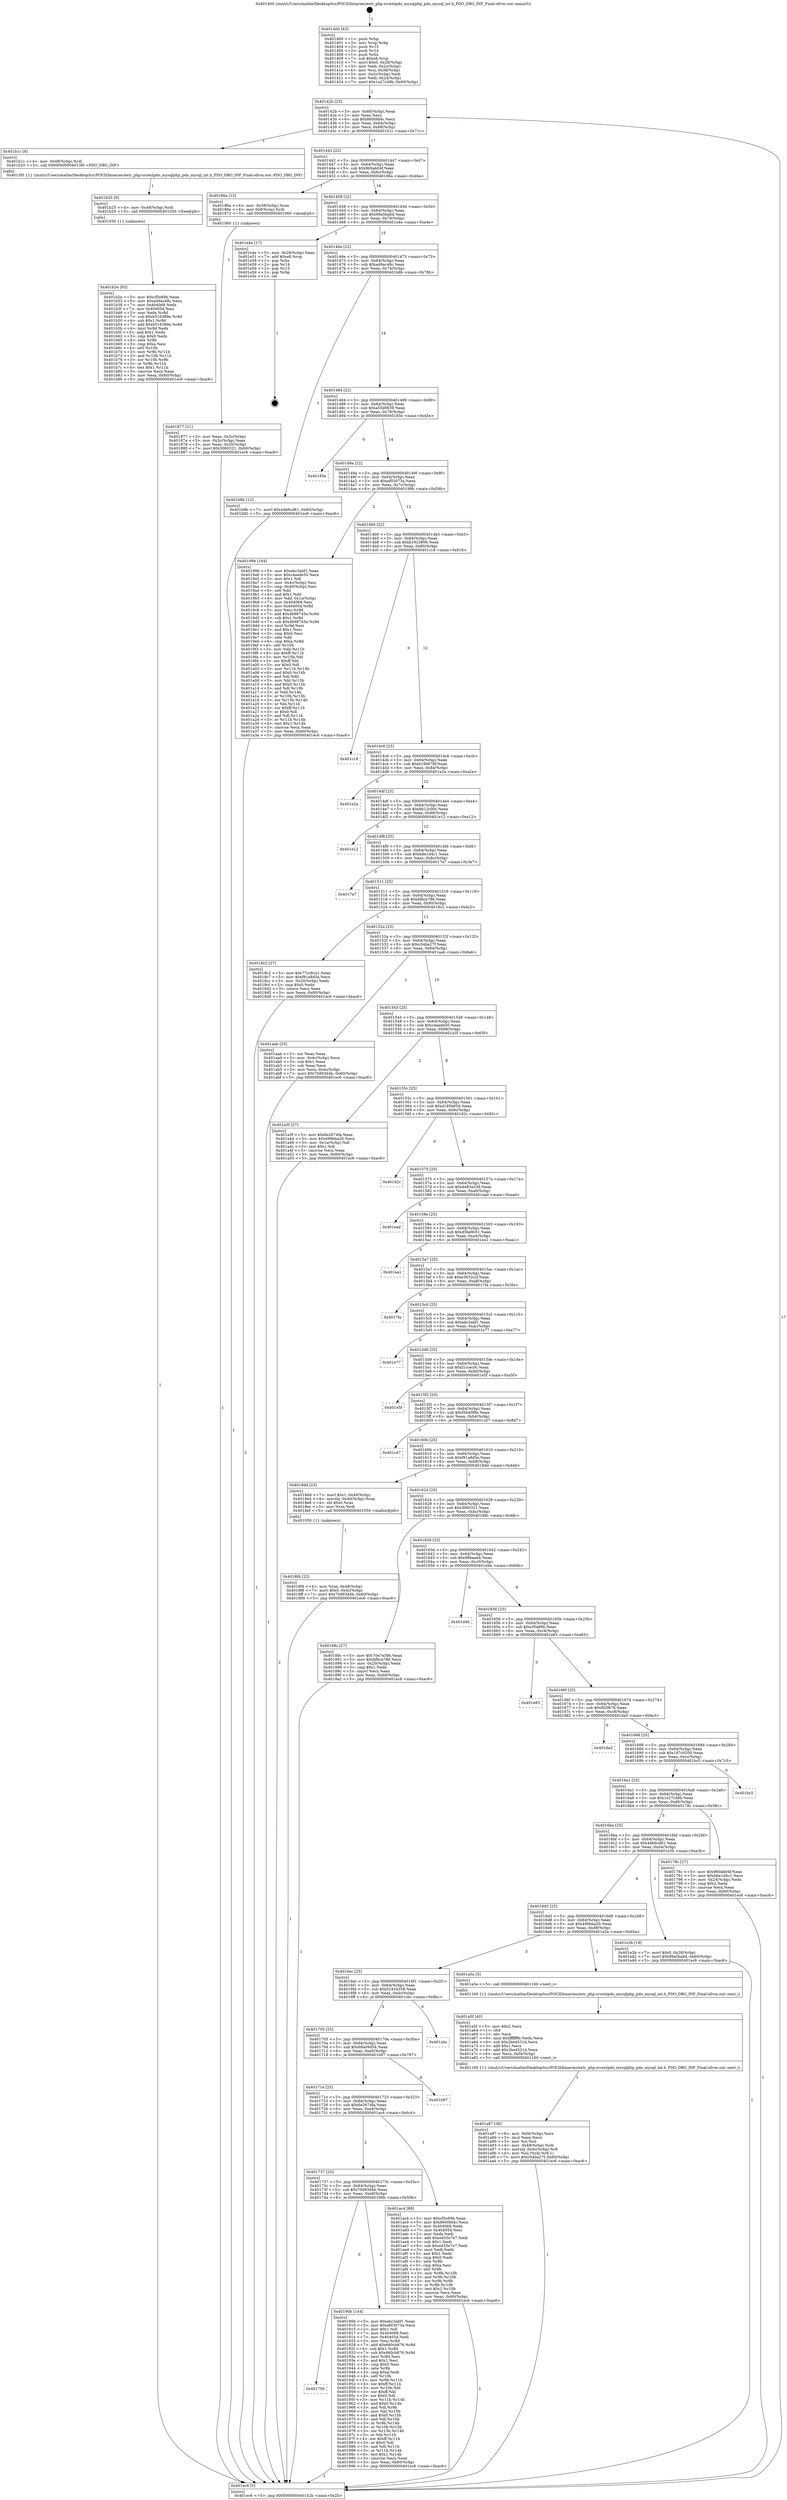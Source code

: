 digraph "0x401400" {
  label = "0x401400 (/mnt/c/Users/mathe/Desktop/tcc/POCII/binaries/extr_php-srcextpdo_mysqlphp_pdo_mysql_int.h_PDO_DBG_INF_Final-ollvm.out::main(0))"
  labelloc = "t"
  node[shape=record]

  Entry [label="",width=0.3,height=0.3,shape=circle,fillcolor=black,style=filled]
  "0x40142b" [label="{
     0x40142b [23]\l
     | [instrs]\l
     &nbsp;&nbsp;0x40142b \<+3\>: mov -0x60(%rbp),%eax\l
     &nbsp;&nbsp;0x40142e \<+2\>: mov %eax,%ecx\l
     &nbsp;&nbsp;0x401430 \<+6\>: sub $0x8600fd4c,%ecx\l
     &nbsp;&nbsp;0x401436 \<+3\>: mov %eax,-0x64(%rbp)\l
     &nbsp;&nbsp;0x401439 \<+3\>: mov %ecx,-0x68(%rbp)\l
     &nbsp;&nbsp;0x40143c \<+6\>: je 0000000000401b1c \<main+0x71c\>\l
  }"]
  "0x401b1c" [label="{
     0x401b1c [9]\l
     | [instrs]\l
     &nbsp;&nbsp;0x401b1c \<+4\>: mov -0x48(%rbp),%rdi\l
     &nbsp;&nbsp;0x401b20 \<+5\>: call 00000000004013f0 \<PDO_DBG_INF\>\l
     | [calls]\l
     &nbsp;&nbsp;0x4013f0 \{1\} (/mnt/c/Users/mathe/Desktop/tcc/POCII/binaries/extr_php-srcextpdo_mysqlphp_pdo_mysql_int.h_PDO_DBG_INF_Final-ollvm.out::PDO_DBG_INF)\l
  }"]
  "0x401442" [label="{
     0x401442 [22]\l
     | [instrs]\l
     &nbsp;&nbsp;0x401442 \<+5\>: jmp 0000000000401447 \<main+0x47\>\l
     &nbsp;&nbsp;0x401447 \<+3\>: mov -0x64(%rbp),%eax\l
     &nbsp;&nbsp;0x40144a \<+5\>: sub $0x960ab04f,%eax\l
     &nbsp;&nbsp;0x40144f \<+3\>: mov %eax,-0x6c(%rbp)\l
     &nbsp;&nbsp;0x401452 \<+6\>: je 000000000040186a \<main+0x46a\>\l
  }"]
  Exit [label="",width=0.3,height=0.3,shape=circle,fillcolor=black,style=filled,peripheries=2]
  "0x40186a" [label="{
     0x40186a [13]\l
     | [instrs]\l
     &nbsp;&nbsp;0x40186a \<+4\>: mov -0x38(%rbp),%rax\l
     &nbsp;&nbsp;0x40186e \<+4\>: mov 0x8(%rax),%rdi\l
     &nbsp;&nbsp;0x401872 \<+5\>: call 0000000000401060 \<atoi@plt\>\l
     | [calls]\l
     &nbsp;&nbsp;0x401060 \{1\} (unknown)\l
  }"]
  "0x401458" [label="{
     0x401458 [22]\l
     | [instrs]\l
     &nbsp;&nbsp;0x401458 \<+5\>: jmp 000000000040145d \<main+0x5d\>\l
     &nbsp;&nbsp;0x40145d \<+3\>: mov -0x64(%rbp),%eax\l
     &nbsp;&nbsp;0x401460 \<+5\>: sub $0x99a5babd,%eax\l
     &nbsp;&nbsp;0x401465 \<+3\>: mov %eax,-0x70(%rbp)\l
     &nbsp;&nbsp;0x401468 \<+6\>: je 0000000000401e4e \<main+0xa4e\>\l
  }"]
  "0x401b2e" [label="{
     0x401b2e [93]\l
     | [instrs]\l
     &nbsp;&nbsp;0x401b2e \<+5\>: mov $0xcf5e89b,%eax\l
     &nbsp;&nbsp;0x401b33 \<+5\>: mov $0xa49ac48c,%ecx\l
     &nbsp;&nbsp;0x401b38 \<+7\>: mov 0x404068,%edx\l
     &nbsp;&nbsp;0x401b3f \<+7\>: mov 0x404054,%esi\l
     &nbsp;&nbsp;0x401b46 \<+3\>: mov %edx,%r8d\l
     &nbsp;&nbsp;0x401b49 \<+7\>: sub $0xb516389e,%r8d\l
     &nbsp;&nbsp;0x401b50 \<+4\>: sub $0x1,%r8d\l
     &nbsp;&nbsp;0x401b54 \<+7\>: add $0xb516389e,%r8d\l
     &nbsp;&nbsp;0x401b5b \<+4\>: imul %r8d,%edx\l
     &nbsp;&nbsp;0x401b5f \<+3\>: and $0x1,%edx\l
     &nbsp;&nbsp;0x401b62 \<+3\>: cmp $0x0,%edx\l
     &nbsp;&nbsp;0x401b65 \<+4\>: sete %r9b\l
     &nbsp;&nbsp;0x401b69 \<+3\>: cmp $0xa,%esi\l
     &nbsp;&nbsp;0x401b6c \<+4\>: setl %r10b\l
     &nbsp;&nbsp;0x401b70 \<+3\>: mov %r9b,%r11b\l
     &nbsp;&nbsp;0x401b73 \<+3\>: and %r10b,%r11b\l
     &nbsp;&nbsp;0x401b76 \<+3\>: xor %r10b,%r9b\l
     &nbsp;&nbsp;0x401b79 \<+3\>: or %r9b,%r11b\l
     &nbsp;&nbsp;0x401b7c \<+4\>: test $0x1,%r11b\l
     &nbsp;&nbsp;0x401b80 \<+3\>: cmovne %ecx,%eax\l
     &nbsp;&nbsp;0x401b83 \<+3\>: mov %eax,-0x60(%rbp)\l
     &nbsp;&nbsp;0x401b86 \<+5\>: jmp 0000000000401ec6 \<main+0xac6\>\l
  }"]
  "0x401e4e" [label="{
     0x401e4e [17]\l
     | [instrs]\l
     &nbsp;&nbsp;0x401e4e \<+3\>: mov -0x28(%rbp),%eax\l
     &nbsp;&nbsp;0x401e51 \<+7\>: add $0xe8,%rsp\l
     &nbsp;&nbsp;0x401e58 \<+1\>: pop %rbx\l
     &nbsp;&nbsp;0x401e59 \<+2\>: pop %r14\l
     &nbsp;&nbsp;0x401e5b \<+2\>: pop %r15\l
     &nbsp;&nbsp;0x401e5d \<+1\>: pop %rbp\l
     &nbsp;&nbsp;0x401e5e \<+1\>: ret\l
  }"]
  "0x40146e" [label="{
     0x40146e [22]\l
     | [instrs]\l
     &nbsp;&nbsp;0x40146e \<+5\>: jmp 0000000000401473 \<main+0x73\>\l
     &nbsp;&nbsp;0x401473 \<+3\>: mov -0x64(%rbp),%eax\l
     &nbsp;&nbsp;0x401476 \<+5\>: sub $0xa49ac48c,%eax\l
     &nbsp;&nbsp;0x40147b \<+3\>: mov %eax,-0x74(%rbp)\l
     &nbsp;&nbsp;0x40147e \<+6\>: je 0000000000401b8b \<main+0x78b\>\l
  }"]
  "0x401b25" [label="{
     0x401b25 [9]\l
     | [instrs]\l
     &nbsp;&nbsp;0x401b25 \<+4\>: mov -0x48(%rbp),%rdi\l
     &nbsp;&nbsp;0x401b29 \<+5\>: call 0000000000401030 \<free@plt\>\l
     | [calls]\l
     &nbsp;&nbsp;0x401030 \{1\} (unknown)\l
  }"]
  "0x401b8b" [label="{
     0x401b8b [12]\l
     | [instrs]\l
     &nbsp;&nbsp;0x401b8b \<+7\>: movl $0x44b6cd81,-0x60(%rbp)\l
     &nbsp;&nbsp;0x401b92 \<+5\>: jmp 0000000000401ec6 \<main+0xac6\>\l
  }"]
  "0x401484" [label="{
     0x401484 [22]\l
     | [instrs]\l
     &nbsp;&nbsp;0x401484 \<+5\>: jmp 0000000000401489 \<main+0x89\>\l
     &nbsp;&nbsp;0x401489 \<+3\>: mov -0x64(%rbp),%eax\l
     &nbsp;&nbsp;0x40148c \<+5\>: sub $0xa55d9639,%eax\l
     &nbsp;&nbsp;0x401491 \<+3\>: mov %eax,-0x78(%rbp)\l
     &nbsp;&nbsp;0x401494 \<+6\>: je 000000000040185e \<main+0x45e\>\l
  }"]
  "0x401a87" [label="{
     0x401a87 [36]\l
     | [instrs]\l
     &nbsp;&nbsp;0x401a87 \<+6\>: mov -0xf4(%rbp),%ecx\l
     &nbsp;&nbsp;0x401a8d \<+3\>: imul %eax,%ecx\l
     &nbsp;&nbsp;0x401a90 \<+3\>: mov %cl,%sil\l
     &nbsp;&nbsp;0x401a93 \<+4\>: mov -0x48(%rbp),%rdi\l
     &nbsp;&nbsp;0x401a97 \<+4\>: movslq -0x4c(%rbp),%r8\l
     &nbsp;&nbsp;0x401a9b \<+4\>: mov %sil,(%rdi,%r8,1)\l
     &nbsp;&nbsp;0x401a9f \<+7\>: movl $0xc04ba27f,-0x60(%rbp)\l
     &nbsp;&nbsp;0x401aa6 \<+5\>: jmp 0000000000401ec6 \<main+0xac6\>\l
  }"]
  "0x40185e" [label="{
     0x40185e\l
  }", style=dashed]
  "0x40149a" [label="{
     0x40149a [22]\l
     | [instrs]\l
     &nbsp;&nbsp;0x40149a \<+5\>: jmp 000000000040149f \<main+0x9f\>\l
     &nbsp;&nbsp;0x40149f \<+3\>: mov -0x64(%rbp),%eax\l
     &nbsp;&nbsp;0x4014a2 \<+5\>: sub $0xaf03073a,%eax\l
     &nbsp;&nbsp;0x4014a7 \<+3\>: mov %eax,-0x7c(%rbp)\l
     &nbsp;&nbsp;0x4014aa \<+6\>: je 000000000040199b \<main+0x59b\>\l
  }"]
  "0x401a5f" [label="{
     0x401a5f [40]\l
     | [instrs]\l
     &nbsp;&nbsp;0x401a5f \<+5\>: mov $0x2,%ecx\l
     &nbsp;&nbsp;0x401a64 \<+1\>: cltd\l
     &nbsp;&nbsp;0x401a65 \<+2\>: idiv %ecx\l
     &nbsp;&nbsp;0x401a67 \<+6\>: imul $0xfffffffe,%edx,%ecx\l
     &nbsp;&nbsp;0x401a6d \<+6\>: sub $0x2be4531d,%ecx\l
     &nbsp;&nbsp;0x401a73 \<+3\>: add $0x1,%ecx\l
     &nbsp;&nbsp;0x401a76 \<+6\>: add $0x2be4531d,%ecx\l
     &nbsp;&nbsp;0x401a7c \<+6\>: mov %ecx,-0xf4(%rbp)\l
     &nbsp;&nbsp;0x401a82 \<+5\>: call 0000000000401160 \<next_i\>\l
     | [calls]\l
     &nbsp;&nbsp;0x401160 \{1\} (/mnt/c/Users/mathe/Desktop/tcc/POCII/binaries/extr_php-srcextpdo_mysqlphp_pdo_mysql_int.h_PDO_DBG_INF_Final-ollvm.out::next_i)\l
  }"]
  "0x40199b" [label="{
     0x40199b [164]\l
     | [instrs]\l
     &nbsp;&nbsp;0x40199b \<+5\>: mov $0xebc3abf1,%eax\l
     &nbsp;&nbsp;0x4019a0 \<+5\>: mov $0xc4aede50,%ecx\l
     &nbsp;&nbsp;0x4019a5 \<+2\>: mov $0x1,%dl\l
     &nbsp;&nbsp;0x4019a7 \<+3\>: mov -0x4c(%rbp),%esi\l
     &nbsp;&nbsp;0x4019aa \<+3\>: cmp -0x40(%rbp),%esi\l
     &nbsp;&nbsp;0x4019ad \<+4\>: setl %dil\l
     &nbsp;&nbsp;0x4019b1 \<+4\>: and $0x1,%dil\l
     &nbsp;&nbsp;0x4019b5 \<+4\>: mov %dil,-0x1a(%rbp)\l
     &nbsp;&nbsp;0x4019b9 \<+7\>: mov 0x404068,%esi\l
     &nbsp;&nbsp;0x4019c0 \<+8\>: mov 0x404054,%r8d\l
     &nbsp;&nbsp;0x4019c8 \<+3\>: mov %esi,%r9d\l
     &nbsp;&nbsp;0x4019cb \<+7\>: add $0x4b98745e,%r9d\l
     &nbsp;&nbsp;0x4019d2 \<+4\>: sub $0x1,%r9d\l
     &nbsp;&nbsp;0x4019d6 \<+7\>: sub $0x4b98745e,%r9d\l
     &nbsp;&nbsp;0x4019dd \<+4\>: imul %r9d,%esi\l
     &nbsp;&nbsp;0x4019e1 \<+3\>: and $0x1,%esi\l
     &nbsp;&nbsp;0x4019e4 \<+3\>: cmp $0x0,%esi\l
     &nbsp;&nbsp;0x4019e7 \<+4\>: sete %dil\l
     &nbsp;&nbsp;0x4019eb \<+4\>: cmp $0xa,%r8d\l
     &nbsp;&nbsp;0x4019ef \<+4\>: setl %r10b\l
     &nbsp;&nbsp;0x4019f3 \<+3\>: mov %dil,%r11b\l
     &nbsp;&nbsp;0x4019f6 \<+4\>: xor $0xff,%r11b\l
     &nbsp;&nbsp;0x4019fa \<+3\>: mov %r10b,%bl\l
     &nbsp;&nbsp;0x4019fd \<+3\>: xor $0xff,%bl\l
     &nbsp;&nbsp;0x401a00 \<+3\>: xor $0x0,%dl\l
     &nbsp;&nbsp;0x401a03 \<+3\>: mov %r11b,%r14b\l
     &nbsp;&nbsp;0x401a06 \<+4\>: and $0x0,%r14b\l
     &nbsp;&nbsp;0x401a0a \<+3\>: and %dl,%dil\l
     &nbsp;&nbsp;0x401a0d \<+3\>: mov %bl,%r15b\l
     &nbsp;&nbsp;0x401a10 \<+4\>: and $0x0,%r15b\l
     &nbsp;&nbsp;0x401a14 \<+3\>: and %dl,%r10b\l
     &nbsp;&nbsp;0x401a17 \<+3\>: or %dil,%r14b\l
     &nbsp;&nbsp;0x401a1a \<+3\>: or %r10b,%r15b\l
     &nbsp;&nbsp;0x401a1d \<+3\>: xor %r15b,%r14b\l
     &nbsp;&nbsp;0x401a20 \<+3\>: or %bl,%r11b\l
     &nbsp;&nbsp;0x401a23 \<+4\>: xor $0xff,%r11b\l
     &nbsp;&nbsp;0x401a27 \<+3\>: or $0x0,%dl\l
     &nbsp;&nbsp;0x401a2a \<+3\>: and %dl,%r11b\l
     &nbsp;&nbsp;0x401a2d \<+3\>: or %r11b,%r14b\l
     &nbsp;&nbsp;0x401a30 \<+4\>: test $0x1,%r14b\l
     &nbsp;&nbsp;0x401a34 \<+3\>: cmovne %ecx,%eax\l
     &nbsp;&nbsp;0x401a37 \<+3\>: mov %eax,-0x60(%rbp)\l
     &nbsp;&nbsp;0x401a3a \<+5\>: jmp 0000000000401ec6 \<main+0xac6\>\l
  }"]
  "0x4014b0" [label="{
     0x4014b0 [22]\l
     | [instrs]\l
     &nbsp;&nbsp;0x4014b0 \<+5\>: jmp 00000000004014b5 \<main+0xb5\>\l
     &nbsp;&nbsp;0x4014b5 \<+3\>: mov -0x64(%rbp),%eax\l
     &nbsp;&nbsp;0x4014b8 \<+5\>: sub $0xb1923806,%eax\l
     &nbsp;&nbsp;0x4014bd \<+3\>: mov %eax,-0x80(%rbp)\l
     &nbsp;&nbsp;0x4014c0 \<+6\>: je 0000000000401c18 \<main+0x818\>\l
  }"]
  "0x401750" [label="{
     0x401750\l
  }", style=dashed]
  "0x401c18" [label="{
     0x401c18\l
  }", style=dashed]
  "0x4014c6" [label="{
     0x4014c6 [25]\l
     | [instrs]\l
     &nbsp;&nbsp;0x4014c6 \<+5\>: jmp 00000000004014cb \<main+0xcb\>\l
     &nbsp;&nbsp;0x4014cb \<+3\>: mov -0x64(%rbp),%eax\l
     &nbsp;&nbsp;0x4014ce \<+5\>: sub $0xb19b678f,%eax\l
     &nbsp;&nbsp;0x4014d3 \<+6\>: mov %eax,-0x84(%rbp)\l
     &nbsp;&nbsp;0x4014d9 \<+6\>: je 0000000000401e2a \<main+0xa2a\>\l
  }"]
  "0x40190b" [label="{
     0x40190b [144]\l
     | [instrs]\l
     &nbsp;&nbsp;0x40190b \<+5\>: mov $0xebc3abf1,%eax\l
     &nbsp;&nbsp;0x401910 \<+5\>: mov $0xaf03073a,%ecx\l
     &nbsp;&nbsp;0x401915 \<+2\>: mov $0x1,%dl\l
     &nbsp;&nbsp;0x401917 \<+7\>: mov 0x404068,%esi\l
     &nbsp;&nbsp;0x40191e \<+7\>: mov 0x404054,%edi\l
     &nbsp;&nbsp;0x401925 \<+3\>: mov %esi,%r8d\l
     &nbsp;&nbsp;0x401928 \<+7\>: add $0x660cb876,%r8d\l
     &nbsp;&nbsp;0x40192f \<+4\>: sub $0x1,%r8d\l
     &nbsp;&nbsp;0x401933 \<+7\>: sub $0x660cb876,%r8d\l
     &nbsp;&nbsp;0x40193a \<+4\>: imul %r8d,%esi\l
     &nbsp;&nbsp;0x40193e \<+3\>: and $0x1,%esi\l
     &nbsp;&nbsp;0x401941 \<+3\>: cmp $0x0,%esi\l
     &nbsp;&nbsp;0x401944 \<+4\>: sete %r9b\l
     &nbsp;&nbsp;0x401948 \<+3\>: cmp $0xa,%edi\l
     &nbsp;&nbsp;0x40194b \<+4\>: setl %r10b\l
     &nbsp;&nbsp;0x40194f \<+3\>: mov %r9b,%r11b\l
     &nbsp;&nbsp;0x401952 \<+4\>: xor $0xff,%r11b\l
     &nbsp;&nbsp;0x401956 \<+3\>: mov %r10b,%bl\l
     &nbsp;&nbsp;0x401959 \<+3\>: xor $0xff,%bl\l
     &nbsp;&nbsp;0x40195c \<+3\>: xor $0x0,%dl\l
     &nbsp;&nbsp;0x40195f \<+3\>: mov %r11b,%r14b\l
     &nbsp;&nbsp;0x401962 \<+4\>: and $0x0,%r14b\l
     &nbsp;&nbsp;0x401966 \<+3\>: and %dl,%r9b\l
     &nbsp;&nbsp;0x401969 \<+3\>: mov %bl,%r15b\l
     &nbsp;&nbsp;0x40196c \<+4\>: and $0x0,%r15b\l
     &nbsp;&nbsp;0x401970 \<+3\>: and %dl,%r10b\l
     &nbsp;&nbsp;0x401973 \<+3\>: or %r9b,%r14b\l
     &nbsp;&nbsp;0x401976 \<+3\>: or %r10b,%r15b\l
     &nbsp;&nbsp;0x401979 \<+3\>: xor %r15b,%r14b\l
     &nbsp;&nbsp;0x40197c \<+3\>: or %bl,%r11b\l
     &nbsp;&nbsp;0x40197f \<+4\>: xor $0xff,%r11b\l
     &nbsp;&nbsp;0x401983 \<+3\>: or $0x0,%dl\l
     &nbsp;&nbsp;0x401986 \<+3\>: and %dl,%r11b\l
     &nbsp;&nbsp;0x401989 \<+3\>: or %r11b,%r14b\l
     &nbsp;&nbsp;0x40198c \<+4\>: test $0x1,%r14b\l
     &nbsp;&nbsp;0x401990 \<+3\>: cmovne %ecx,%eax\l
     &nbsp;&nbsp;0x401993 \<+3\>: mov %eax,-0x60(%rbp)\l
     &nbsp;&nbsp;0x401996 \<+5\>: jmp 0000000000401ec6 \<main+0xac6\>\l
  }"]
  "0x401e2a" [label="{
     0x401e2a\l
  }", style=dashed]
  "0x4014df" [label="{
     0x4014df [25]\l
     | [instrs]\l
     &nbsp;&nbsp;0x4014df \<+5\>: jmp 00000000004014e4 \<main+0xe4\>\l
     &nbsp;&nbsp;0x4014e4 \<+3\>: mov -0x64(%rbp),%eax\l
     &nbsp;&nbsp;0x4014e7 \<+5\>: sub $0xb612c00c,%eax\l
     &nbsp;&nbsp;0x4014ec \<+6\>: mov %eax,-0x88(%rbp)\l
     &nbsp;&nbsp;0x4014f2 \<+6\>: je 0000000000401e12 \<main+0xa12\>\l
  }"]
  "0x401737" [label="{
     0x401737 [25]\l
     | [instrs]\l
     &nbsp;&nbsp;0x401737 \<+5\>: jmp 000000000040173c \<main+0x33c\>\l
     &nbsp;&nbsp;0x40173c \<+3\>: mov -0x64(%rbp),%eax\l
     &nbsp;&nbsp;0x40173f \<+5\>: sub $0x70d93d4b,%eax\l
     &nbsp;&nbsp;0x401744 \<+6\>: mov %eax,-0xe8(%rbp)\l
     &nbsp;&nbsp;0x40174a \<+6\>: je 000000000040190b \<main+0x50b\>\l
  }"]
  "0x401e12" [label="{
     0x401e12\l
  }", style=dashed]
  "0x4014f8" [label="{
     0x4014f8 [25]\l
     | [instrs]\l
     &nbsp;&nbsp;0x4014f8 \<+5\>: jmp 00000000004014fd \<main+0xfd\>\l
     &nbsp;&nbsp;0x4014fd \<+3\>: mov -0x64(%rbp),%eax\l
     &nbsp;&nbsp;0x401500 \<+5\>: sub $0xbde1d4c1,%eax\l
     &nbsp;&nbsp;0x401505 \<+6\>: mov %eax,-0x8c(%rbp)\l
     &nbsp;&nbsp;0x40150b \<+6\>: je 00000000004017a7 \<main+0x3a7\>\l
  }"]
  "0x401ac4" [label="{
     0x401ac4 [88]\l
     | [instrs]\l
     &nbsp;&nbsp;0x401ac4 \<+5\>: mov $0xcf5e89b,%eax\l
     &nbsp;&nbsp;0x401ac9 \<+5\>: mov $0x8600fd4c,%ecx\l
     &nbsp;&nbsp;0x401ace \<+7\>: mov 0x404068,%edx\l
     &nbsp;&nbsp;0x401ad5 \<+7\>: mov 0x404054,%esi\l
     &nbsp;&nbsp;0x401adc \<+2\>: mov %edx,%edi\l
     &nbsp;&nbsp;0x401ade \<+6\>: add $0xe455e7e7,%edi\l
     &nbsp;&nbsp;0x401ae4 \<+3\>: sub $0x1,%edi\l
     &nbsp;&nbsp;0x401ae7 \<+6\>: sub $0xe455e7e7,%edi\l
     &nbsp;&nbsp;0x401aed \<+3\>: imul %edi,%edx\l
     &nbsp;&nbsp;0x401af0 \<+3\>: and $0x1,%edx\l
     &nbsp;&nbsp;0x401af3 \<+3\>: cmp $0x0,%edx\l
     &nbsp;&nbsp;0x401af6 \<+4\>: sete %r8b\l
     &nbsp;&nbsp;0x401afa \<+3\>: cmp $0xa,%esi\l
     &nbsp;&nbsp;0x401afd \<+4\>: setl %r9b\l
     &nbsp;&nbsp;0x401b01 \<+3\>: mov %r8b,%r10b\l
     &nbsp;&nbsp;0x401b04 \<+3\>: and %r9b,%r10b\l
     &nbsp;&nbsp;0x401b07 \<+3\>: xor %r9b,%r8b\l
     &nbsp;&nbsp;0x401b0a \<+3\>: or %r8b,%r10b\l
     &nbsp;&nbsp;0x401b0d \<+4\>: test $0x1,%r10b\l
     &nbsp;&nbsp;0x401b11 \<+3\>: cmovne %ecx,%eax\l
     &nbsp;&nbsp;0x401b14 \<+3\>: mov %eax,-0x60(%rbp)\l
     &nbsp;&nbsp;0x401b17 \<+5\>: jmp 0000000000401ec6 \<main+0xac6\>\l
  }"]
  "0x4017a7" [label="{
     0x4017a7\l
  }", style=dashed]
  "0x401511" [label="{
     0x401511 [25]\l
     | [instrs]\l
     &nbsp;&nbsp;0x401511 \<+5\>: jmp 0000000000401516 \<main+0x116\>\l
     &nbsp;&nbsp;0x401516 \<+3\>: mov -0x64(%rbp),%eax\l
     &nbsp;&nbsp;0x401519 \<+5\>: sub $0xbfbca786,%eax\l
     &nbsp;&nbsp;0x40151e \<+6\>: mov %eax,-0x90(%rbp)\l
     &nbsp;&nbsp;0x401524 \<+6\>: je 00000000004018c2 \<main+0x4c2\>\l
  }"]
  "0x40171e" [label="{
     0x40171e [25]\l
     | [instrs]\l
     &nbsp;&nbsp;0x40171e \<+5\>: jmp 0000000000401723 \<main+0x323\>\l
     &nbsp;&nbsp;0x401723 \<+3\>: mov -0x64(%rbp),%eax\l
     &nbsp;&nbsp;0x401726 \<+5\>: sub $0x6e2674fa,%eax\l
     &nbsp;&nbsp;0x40172b \<+6\>: mov %eax,-0xe4(%rbp)\l
     &nbsp;&nbsp;0x401731 \<+6\>: je 0000000000401ac4 \<main+0x6c4\>\l
  }"]
  "0x4018c2" [label="{
     0x4018c2 [27]\l
     | [instrs]\l
     &nbsp;&nbsp;0x4018c2 \<+5\>: mov $0x77cc91e1,%eax\l
     &nbsp;&nbsp;0x4018c7 \<+5\>: mov $0xf91a8d5e,%ecx\l
     &nbsp;&nbsp;0x4018cc \<+3\>: mov -0x20(%rbp),%edx\l
     &nbsp;&nbsp;0x4018cf \<+3\>: cmp $0x0,%edx\l
     &nbsp;&nbsp;0x4018d2 \<+3\>: cmove %ecx,%eax\l
     &nbsp;&nbsp;0x4018d5 \<+3\>: mov %eax,-0x60(%rbp)\l
     &nbsp;&nbsp;0x4018d8 \<+5\>: jmp 0000000000401ec6 \<main+0xac6\>\l
  }"]
  "0x40152a" [label="{
     0x40152a [25]\l
     | [instrs]\l
     &nbsp;&nbsp;0x40152a \<+5\>: jmp 000000000040152f \<main+0x12f\>\l
     &nbsp;&nbsp;0x40152f \<+3\>: mov -0x64(%rbp),%eax\l
     &nbsp;&nbsp;0x401532 \<+5\>: sub $0xc04ba27f,%eax\l
     &nbsp;&nbsp;0x401537 \<+6\>: mov %eax,-0x94(%rbp)\l
     &nbsp;&nbsp;0x40153d \<+6\>: je 0000000000401aab \<main+0x6ab\>\l
  }"]
  "0x401b97" [label="{
     0x401b97\l
  }", style=dashed]
  "0x401aab" [label="{
     0x401aab [25]\l
     | [instrs]\l
     &nbsp;&nbsp;0x401aab \<+2\>: xor %eax,%eax\l
     &nbsp;&nbsp;0x401aad \<+3\>: mov -0x4c(%rbp),%ecx\l
     &nbsp;&nbsp;0x401ab0 \<+3\>: sub $0x1,%eax\l
     &nbsp;&nbsp;0x401ab3 \<+2\>: sub %eax,%ecx\l
     &nbsp;&nbsp;0x401ab5 \<+3\>: mov %ecx,-0x4c(%rbp)\l
     &nbsp;&nbsp;0x401ab8 \<+7\>: movl $0x70d93d4b,-0x60(%rbp)\l
     &nbsp;&nbsp;0x401abf \<+5\>: jmp 0000000000401ec6 \<main+0xac6\>\l
  }"]
  "0x401543" [label="{
     0x401543 [25]\l
     | [instrs]\l
     &nbsp;&nbsp;0x401543 \<+5\>: jmp 0000000000401548 \<main+0x148\>\l
     &nbsp;&nbsp;0x401548 \<+3\>: mov -0x64(%rbp),%eax\l
     &nbsp;&nbsp;0x40154b \<+5\>: sub $0xc4aede50,%eax\l
     &nbsp;&nbsp;0x401550 \<+6\>: mov %eax,-0x98(%rbp)\l
     &nbsp;&nbsp;0x401556 \<+6\>: je 0000000000401a3f \<main+0x63f\>\l
  }"]
  "0x401705" [label="{
     0x401705 [25]\l
     | [instrs]\l
     &nbsp;&nbsp;0x401705 \<+5\>: jmp 000000000040170a \<main+0x30a\>\l
     &nbsp;&nbsp;0x40170a \<+3\>: mov -0x64(%rbp),%eax\l
     &nbsp;&nbsp;0x40170d \<+5\>: sub $0x68a09d54,%eax\l
     &nbsp;&nbsp;0x401712 \<+6\>: mov %eax,-0xe0(%rbp)\l
     &nbsp;&nbsp;0x401718 \<+6\>: je 0000000000401b97 \<main+0x797\>\l
  }"]
  "0x401a3f" [label="{
     0x401a3f [27]\l
     | [instrs]\l
     &nbsp;&nbsp;0x401a3f \<+5\>: mov $0x6e2674fa,%eax\l
     &nbsp;&nbsp;0x401a44 \<+5\>: mov $0x499bba20,%ecx\l
     &nbsp;&nbsp;0x401a49 \<+3\>: mov -0x1a(%rbp),%dl\l
     &nbsp;&nbsp;0x401a4c \<+3\>: test $0x1,%dl\l
     &nbsp;&nbsp;0x401a4f \<+3\>: cmovne %ecx,%eax\l
     &nbsp;&nbsp;0x401a52 \<+3\>: mov %eax,-0x60(%rbp)\l
     &nbsp;&nbsp;0x401a55 \<+5\>: jmp 0000000000401ec6 \<main+0xac6\>\l
  }"]
  "0x40155c" [label="{
     0x40155c [25]\l
     | [instrs]\l
     &nbsp;&nbsp;0x40155c \<+5\>: jmp 0000000000401561 \<main+0x161\>\l
     &nbsp;&nbsp;0x401561 \<+3\>: mov -0x64(%rbp),%eax\l
     &nbsp;&nbsp;0x401564 \<+5\>: sub $0xd185b65d,%eax\l
     &nbsp;&nbsp;0x401569 \<+6\>: mov %eax,-0x9c(%rbp)\l
     &nbsp;&nbsp;0x40156f \<+6\>: je 0000000000401d2c \<main+0x92c\>\l
  }"]
  "0x401cbc" [label="{
     0x401cbc\l
  }", style=dashed]
  "0x401d2c" [label="{
     0x401d2c\l
  }", style=dashed]
  "0x401575" [label="{
     0x401575 [25]\l
     | [instrs]\l
     &nbsp;&nbsp;0x401575 \<+5\>: jmp 000000000040157a \<main+0x17a\>\l
     &nbsp;&nbsp;0x40157a \<+3\>: mov -0x64(%rbp),%eax\l
     &nbsp;&nbsp;0x40157d \<+5\>: sub $0xd483a538,%eax\l
     &nbsp;&nbsp;0x401582 \<+6\>: mov %eax,-0xa0(%rbp)\l
     &nbsp;&nbsp;0x401588 \<+6\>: je 0000000000401ead \<main+0xaad\>\l
  }"]
  "0x4016ec" [label="{
     0x4016ec [25]\l
     | [instrs]\l
     &nbsp;&nbsp;0x4016ec \<+5\>: jmp 00000000004016f1 \<main+0x2f1\>\l
     &nbsp;&nbsp;0x4016f1 \<+3\>: mov -0x64(%rbp),%eax\l
     &nbsp;&nbsp;0x4016f4 \<+5\>: sub $0x52434358,%eax\l
     &nbsp;&nbsp;0x4016f9 \<+6\>: mov %eax,-0xdc(%rbp)\l
     &nbsp;&nbsp;0x4016ff \<+6\>: je 0000000000401cbc \<main+0x8bc\>\l
  }"]
  "0x401ead" [label="{
     0x401ead\l
  }", style=dashed]
  "0x40158e" [label="{
     0x40158e [25]\l
     | [instrs]\l
     &nbsp;&nbsp;0x40158e \<+5\>: jmp 0000000000401593 \<main+0x193\>\l
     &nbsp;&nbsp;0x401593 \<+3\>: mov -0x64(%rbp),%eax\l
     &nbsp;&nbsp;0x401596 \<+5\>: sub $0xd5be9c01,%eax\l
     &nbsp;&nbsp;0x40159b \<+6\>: mov %eax,-0xa4(%rbp)\l
     &nbsp;&nbsp;0x4015a1 \<+6\>: je 0000000000401ea1 \<main+0xaa1\>\l
  }"]
  "0x401a5a" [label="{
     0x401a5a [5]\l
     | [instrs]\l
     &nbsp;&nbsp;0x401a5a \<+5\>: call 0000000000401160 \<next_i\>\l
     | [calls]\l
     &nbsp;&nbsp;0x401160 \{1\} (/mnt/c/Users/mathe/Desktop/tcc/POCII/binaries/extr_php-srcextpdo_mysqlphp_pdo_mysql_int.h_PDO_DBG_INF_Final-ollvm.out::next_i)\l
  }"]
  "0x401ea1" [label="{
     0x401ea1\l
  }", style=dashed]
  "0x4015a7" [label="{
     0x4015a7 [25]\l
     | [instrs]\l
     &nbsp;&nbsp;0x4015a7 \<+5\>: jmp 00000000004015ac \<main+0x1ac\>\l
     &nbsp;&nbsp;0x4015ac \<+3\>: mov -0x64(%rbp),%eax\l
     &nbsp;&nbsp;0x4015af \<+5\>: sub $0xe3632ccf,%eax\l
     &nbsp;&nbsp;0x4015b4 \<+6\>: mov %eax,-0xa8(%rbp)\l
     &nbsp;&nbsp;0x4015ba \<+6\>: je 00000000004017fa \<main+0x3fa\>\l
  }"]
  "0x4016d3" [label="{
     0x4016d3 [25]\l
     | [instrs]\l
     &nbsp;&nbsp;0x4016d3 \<+5\>: jmp 00000000004016d8 \<main+0x2d8\>\l
     &nbsp;&nbsp;0x4016d8 \<+3\>: mov -0x64(%rbp),%eax\l
     &nbsp;&nbsp;0x4016db \<+5\>: sub $0x499bba20,%eax\l
     &nbsp;&nbsp;0x4016e0 \<+6\>: mov %eax,-0xd8(%rbp)\l
     &nbsp;&nbsp;0x4016e6 \<+6\>: je 0000000000401a5a \<main+0x65a\>\l
  }"]
  "0x4017fa" [label="{
     0x4017fa\l
  }", style=dashed]
  "0x4015c0" [label="{
     0x4015c0 [25]\l
     | [instrs]\l
     &nbsp;&nbsp;0x4015c0 \<+5\>: jmp 00000000004015c5 \<main+0x1c5\>\l
     &nbsp;&nbsp;0x4015c5 \<+3\>: mov -0x64(%rbp),%eax\l
     &nbsp;&nbsp;0x4015c8 \<+5\>: sub $0xebc3abf1,%eax\l
     &nbsp;&nbsp;0x4015cd \<+6\>: mov %eax,-0xac(%rbp)\l
     &nbsp;&nbsp;0x4015d3 \<+6\>: je 0000000000401e77 \<main+0xa77\>\l
  }"]
  "0x401e3b" [label="{
     0x401e3b [19]\l
     | [instrs]\l
     &nbsp;&nbsp;0x401e3b \<+7\>: movl $0x0,-0x28(%rbp)\l
     &nbsp;&nbsp;0x401e42 \<+7\>: movl $0x99a5babd,-0x60(%rbp)\l
     &nbsp;&nbsp;0x401e49 \<+5\>: jmp 0000000000401ec6 \<main+0xac6\>\l
  }"]
  "0x401e77" [label="{
     0x401e77\l
  }", style=dashed]
  "0x4015d9" [label="{
     0x4015d9 [25]\l
     | [instrs]\l
     &nbsp;&nbsp;0x4015d9 \<+5\>: jmp 00000000004015de \<main+0x1de\>\l
     &nbsp;&nbsp;0x4015de \<+3\>: mov -0x64(%rbp),%eax\l
     &nbsp;&nbsp;0x4015e1 \<+5\>: sub $0xf1ccec0c,%eax\l
     &nbsp;&nbsp;0x4015e6 \<+6\>: mov %eax,-0xb0(%rbp)\l
     &nbsp;&nbsp;0x4015ec \<+6\>: je 0000000000401e5f \<main+0xa5f\>\l
  }"]
  "0x4018f4" [label="{
     0x4018f4 [23]\l
     | [instrs]\l
     &nbsp;&nbsp;0x4018f4 \<+4\>: mov %rax,-0x48(%rbp)\l
     &nbsp;&nbsp;0x4018f8 \<+7\>: movl $0x0,-0x4c(%rbp)\l
     &nbsp;&nbsp;0x4018ff \<+7\>: movl $0x70d93d4b,-0x60(%rbp)\l
     &nbsp;&nbsp;0x401906 \<+5\>: jmp 0000000000401ec6 \<main+0xac6\>\l
  }"]
  "0x401e5f" [label="{
     0x401e5f\l
  }", style=dashed]
  "0x4015f2" [label="{
     0x4015f2 [25]\l
     | [instrs]\l
     &nbsp;&nbsp;0x4015f2 \<+5\>: jmp 00000000004015f7 \<main+0x1f7\>\l
     &nbsp;&nbsp;0x4015f7 \<+3\>: mov -0x64(%rbp),%eax\l
     &nbsp;&nbsp;0x4015fa \<+5\>: sub $0xf5b40f8e,%eax\l
     &nbsp;&nbsp;0x4015ff \<+6\>: mov %eax,-0xb4(%rbp)\l
     &nbsp;&nbsp;0x401605 \<+6\>: je 0000000000401cd7 \<main+0x8d7\>\l
  }"]
  "0x401877" [label="{
     0x401877 [21]\l
     | [instrs]\l
     &nbsp;&nbsp;0x401877 \<+3\>: mov %eax,-0x3c(%rbp)\l
     &nbsp;&nbsp;0x40187a \<+3\>: mov -0x3c(%rbp),%eax\l
     &nbsp;&nbsp;0x40187d \<+3\>: mov %eax,-0x20(%rbp)\l
     &nbsp;&nbsp;0x401880 \<+7\>: movl $0x3060321,-0x60(%rbp)\l
     &nbsp;&nbsp;0x401887 \<+5\>: jmp 0000000000401ec6 \<main+0xac6\>\l
  }"]
  "0x401cd7" [label="{
     0x401cd7\l
  }", style=dashed]
  "0x40160b" [label="{
     0x40160b [25]\l
     | [instrs]\l
     &nbsp;&nbsp;0x40160b \<+5\>: jmp 0000000000401610 \<main+0x210\>\l
     &nbsp;&nbsp;0x401610 \<+3\>: mov -0x64(%rbp),%eax\l
     &nbsp;&nbsp;0x401613 \<+5\>: sub $0xf91a8d5e,%eax\l
     &nbsp;&nbsp;0x401618 \<+6\>: mov %eax,-0xb8(%rbp)\l
     &nbsp;&nbsp;0x40161e \<+6\>: je 00000000004018dd \<main+0x4dd\>\l
  }"]
  "0x401400" [label="{
     0x401400 [43]\l
     | [instrs]\l
     &nbsp;&nbsp;0x401400 \<+1\>: push %rbp\l
     &nbsp;&nbsp;0x401401 \<+3\>: mov %rsp,%rbp\l
     &nbsp;&nbsp;0x401404 \<+2\>: push %r15\l
     &nbsp;&nbsp;0x401406 \<+2\>: push %r14\l
     &nbsp;&nbsp;0x401408 \<+1\>: push %rbx\l
     &nbsp;&nbsp;0x401409 \<+7\>: sub $0xe8,%rsp\l
     &nbsp;&nbsp;0x401410 \<+7\>: movl $0x0,-0x28(%rbp)\l
     &nbsp;&nbsp;0x401417 \<+3\>: mov %edi,-0x2c(%rbp)\l
     &nbsp;&nbsp;0x40141a \<+4\>: mov %rsi,-0x38(%rbp)\l
     &nbsp;&nbsp;0x40141e \<+3\>: mov -0x2c(%rbp),%edi\l
     &nbsp;&nbsp;0x401421 \<+3\>: mov %edi,-0x24(%rbp)\l
     &nbsp;&nbsp;0x401424 \<+7\>: movl $0x1e27c48b,-0x60(%rbp)\l
  }"]
  "0x4018dd" [label="{
     0x4018dd [23]\l
     | [instrs]\l
     &nbsp;&nbsp;0x4018dd \<+7\>: movl $0x1,-0x40(%rbp)\l
     &nbsp;&nbsp;0x4018e4 \<+4\>: movslq -0x40(%rbp),%rax\l
     &nbsp;&nbsp;0x4018e8 \<+4\>: shl $0x0,%rax\l
     &nbsp;&nbsp;0x4018ec \<+3\>: mov %rax,%rdi\l
     &nbsp;&nbsp;0x4018ef \<+5\>: call 0000000000401050 \<malloc@plt\>\l
     | [calls]\l
     &nbsp;&nbsp;0x401050 \{1\} (unknown)\l
  }"]
  "0x401624" [label="{
     0x401624 [25]\l
     | [instrs]\l
     &nbsp;&nbsp;0x401624 \<+5\>: jmp 0000000000401629 \<main+0x229\>\l
     &nbsp;&nbsp;0x401629 \<+3\>: mov -0x64(%rbp),%eax\l
     &nbsp;&nbsp;0x40162c \<+5\>: sub $0x3060321,%eax\l
     &nbsp;&nbsp;0x401631 \<+6\>: mov %eax,-0xbc(%rbp)\l
     &nbsp;&nbsp;0x401637 \<+6\>: je 000000000040188c \<main+0x48c\>\l
  }"]
  "0x401ec6" [label="{
     0x401ec6 [5]\l
     | [instrs]\l
     &nbsp;&nbsp;0x401ec6 \<+5\>: jmp 000000000040142b \<main+0x2b\>\l
  }"]
  "0x40188c" [label="{
     0x40188c [27]\l
     | [instrs]\l
     &nbsp;&nbsp;0x40188c \<+5\>: mov $0x70e7e39b,%eax\l
     &nbsp;&nbsp;0x401891 \<+5\>: mov $0xbfbca786,%ecx\l
     &nbsp;&nbsp;0x401896 \<+3\>: mov -0x20(%rbp),%edx\l
     &nbsp;&nbsp;0x401899 \<+3\>: cmp $0x1,%edx\l
     &nbsp;&nbsp;0x40189c \<+3\>: cmovl %ecx,%eax\l
     &nbsp;&nbsp;0x40189f \<+3\>: mov %eax,-0x60(%rbp)\l
     &nbsp;&nbsp;0x4018a2 \<+5\>: jmp 0000000000401ec6 \<main+0xac6\>\l
  }"]
  "0x40163d" [label="{
     0x40163d [25]\l
     | [instrs]\l
     &nbsp;&nbsp;0x40163d \<+5\>: jmp 0000000000401642 \<main+0x242\>\l
     &nbsp;&nbsp;0x401642 \<+3\>: mov -0x64(%rbp),%eax\l
     &nbsp;&nbsp;0x401645 \<+5\>: sub $0x98baad4,%eax\l
     &nbsp;&nbsp;0x40164a \<+6\>: mov %eax,-0xc0(%rbp)\l
     &nbsp;&nbsp;0x401650 \<+6\>: je 0000000000401d4b \<main+0x94b\>\l
  }"]
  "0x4016ba" [label="{
     0x4016ba [25]\l
     | [instrs]\l
     &nbsp;&nbsp;0x4016ba \<+5\>: jmp 00000000004016bf \<main+0x2bf\>\l
     &nbsp;&nbsp;0x4016bf \<+3\>: mov -0x64(%rbp),%eax\l
     &nbsp;&nbsp;0x4016c2 \<+5\>: sub $0x44b6cd81,%eax\l
     &nbsp;&nbsp;0x4016c7 \<+6\>: mov %eax,-0xd4(%rbp)\l
     &nbsp;&nbsp;0x4016cd \<+6\>: je 0000000000401e3b \<main+0xa3b\>\l
  }"]
  "0x401d4b" [label="{
     0x401d4b\l
  }", style=dashed]
  "0x401656" [label="{
     0x401656 [25]\l
     | [instrs]\l
     &nbsp;&nbsp;0x401656 \<+5\>: jmp 000000000040165b \<main+0x25b\>\l
     &nbsp;&nbsp;0x40165b \<+3\>: mov -0x64(%rbp),%eax\l
     &nbsp;&nbsp;0x40165e \<+5\>: sub $0xcf5e89b,%eax\l
     &nbsp;&nbsp;0x401663 \<+6\>: mov %eax,-0xc4(%rbp)\l
     &nbsp;&nbsp;0x401669 \<+6\>: je 0000000000401e83 \<main+0xa83\>\l
  }"]
  "0x40178c" [label="{
     0x40178c [27]\l
     | [instrs]\l
     &nbsp;&nbsp;0x40178c \<+5\>: mov $0x960ab04f,%eax\l
     &nbsp;&nbsp;0x401791 \<+5\>: mov $0xbde1d4c1,%ecx\l
     &nbsp;&nbsp;0x401796 \<+3\>: mov -0x24(%rbp),%edx\l
     &nbsp;&nbsp;0x401799 \<+3\>: cmp $0x2,%edx\l
     &nbsp;&nbsp;0x40179c \<+3\>: cmovne %ecx,%eax\l
     &nbsp;&nbsp;0x40179f \<+3\>: mov %eax,-0x60(%rbp)\l
     &nbsp;&nbsp;0x4017a2 \<+5\>: jmp 0000000000401ec6 \<main+0xac6\>\l
  }"]
  "0x401e83" [label="{
     0x401e83\l
  }", style=dashed]
  "0x40166f" [label="{
     0x40166f [25]\l
     | [instrs]\l
     &nbsp;&nbsp;0x40166f \<+5\>: jmp 0000000000401674 \<main+0x274\>\l
     &nbsp;&nbsp;0x401674 \<+3\>: mov -0x64(%rbp),%eax\l
     &nbsp;&nbsp;0x401677 \<+5\>: sub $0xf02f678,%eax\l
     &nbsp;&nbsp;0x40167c \<+6\>: mov %eax,-0xc8(%rbp)\l
     &nbsp;&nbsp;0x401682 \<+6\>: je 0000000000401da3 \<main+0x9a3\>\l
  }"]
  "0x4016a1" [label="{
     0x4016a1 [25]\l
     | [instrs]\l
     &nbsp;&nbsp;0x4016a1 \<+5\>: jmp 00000000004016a6 \<main+0x2a6\>\l
     &nbsp;&nbsp;0x4016a6 \<+3\>: mov -0x64(%rbp),%eax\l
     &nbsp;&nbsp;0x4016a9 \<+5\>: sub $0x1e27c48b,%eax\l
     &nbsp;&nbsp;0x4016ae \<+6\>: mov %eax,-0xd0(%rbp)\l
     &nbsp;&nbsp;0x4016b4 \<+6\>: je 000000000040178c \<main+0x38c\>\l
  }"]
  "0x401da3" [label="{
     0x401da3\l
  }", style=dashed]
  "0x401688" [label="{
     0x401688 [25]\l
     | [instrs]\l
     &nbsp;&nbsp;0x401688 \<+5\>: jmp 000000000040168d \<main+0x28d\>\l
     &nbsp;&nbsp;0x40168d \<+3\>: mov -0x64(%rbp),%eax\l
     &nbsp;&nbsp;0x401690 \<+5\>: sub $0x187c0200,%eax\l
     &nbsp;&nbsp;0x401695 \<+6\>: mov %eax,-0xcc(%rbp)\l
     &nbsp;&nbsp;0x40169b \<+6\>: je 0000000000401bc5 \<main+0x7c5\>\l
  }"]
  "0x401bc5" [label="{
     0x401bc5\l
  }", style=dashed]
  Entry -> "0x401400" [label=" 1"]
  "0x40142b" -> "0x401b1c" [label=" 1"]
  "0x40142b" -> "0x401442" [label=" 17"]
  "0x401e4e" -> Exit [label=" 1"]
  "0x401442" -> "0x40186a" [label=" 1"]
  "0x401442" -> "0x401458" [label=" 16"]
  "0x401e3b" -> "0x401ec6" [label=" 1"]
  "0x401458" -> "0x401e4e" [label=" 1"]
  "0x401458" -> "0x40146e" [label=" 15"]
  "0x401b8b" -> "0x401ec6" [label=" 1"]
  "0x40146e" -> "0x401b8b" [label=" 1"]
  "0x40146e" -> "0x401484" [label=" 14"]
  "0x401b2e" -> "0x401ec6" [label=" 1"]
  "0x401484" -> "0x40185e" [label=" 0"]
  "0x401484" -> "0x40149a" [label=" 14"]
  "0x401b25" -> "0x401b2e" [label=" 1"]
  "0x40149a" -> "0x40199b" [label=" 2"]
  "0x40149a" -> "0x4014b0" [label=" 12"]
  "0x401b1c" -> "0x401b25" [label=" 1"]
  "0x4014b0" -> "0x401c18" [label=" 0"]
  "0x4014b0" -> "0x4014c6" [label=" 12"]
  "0x401ac4" -> "0x401ec6" [label=" 1"]
  "0x4014c6" -> "0x401e2a" [label=" 0"]
  "0x4014c6" -> "0x4014df" [label=" 12"]
  "0x401aab" -> "0x401ec6" [label=" 1"]
  "0x4014df" -> "0x401e12" [label=" 0"]
  "0x4014df" -> "0x4014f8" [label=" 12"]
  "0x401a5f" -> "0x401a87" [label=" 1"]
  "0x4014f8" -> "0x4017a7" [label=" 0"]
  "0x4014f8" -> "0x401511" [label=" 12"]
  "0x401a5a" -> "0x401a5f" [label=" 1"]
  "0x401511" -> "0x4018c2" [label=" 1"]
  "0x401511" -> "0x40152a" [label=" 11"]
  "0x40199b" -> "0x401ec6" [label=" 2"]
  "0x40152a" -> "0x401aab" [label=" 1"]
  "0x40152a" -> "0x401543" [label=" 10"]
  "0x40190b" -> "0x401ec6" [label=" 2"]
  "0x401543" -> "0x401a3f" [label=" 2"]
  "0x401543" -> "0x40155c" [label=" 8"]
  "0x401737" -> "0x40190b" [label=" 2"]
  "0x40155c" -> "0x401d2c" [label=" 0"]
  "0x40155c" -> "0x401575" [label=" 8"]
  "0x401a87" -> "0x401ec6" [label=" 1"]
  "0x401575" -> "0x401ead" [label=" 0"]
  "0x401575" -> "0x40158e" [label=" 8"]
  "0x40171e" -> "0x401ac4" [label=" 1"]
  "0x40158e" -> "0x401ea1" [label=" 0"]
  "0x40158e" -> "0x4015a7" [label=" 8"]
  "0x401a3f" -> "0x401ec6" [label=" 2"]
  "0x4015a7" -> "0x4017fa" [label=" 0"]
  "0x4015a7" -> "0x4015c0" [label=" 8"]
  "0x401705" -> "0x401b97" [label=" 0"]
  "0x4015c0" -> "0x401e77" [label=" 0"]
  "0x4015c0" -> "0x4015d9" [label=" 8"]
  "0x401737" -> "0x401750" [label=" 0"]
  "0x4015d9" -> "0x401e5f" [label=" 0"]
  "0x4015d9" -> "0x4015f2" [label=" 8"]
  "0x4016ec" -> "0x401cbc" [label=" 0"]
  "0x4015f2" -> "0x401cd7" [label=" 0"]
  "0x4015f2" -> "0x40160b" [label=" 8"]
  "0x40171e" -> "0x401737" [label=" 2"]
  "0x40160b" -> "0x4018dd" [label=" 1"]
  "0x40160b" -> "0x401624" [label=" 7"]
  "0x4016d3" -> "0x4016ec" [label=" 3"]
  "0x401624" -> "0x40188c" [label=" 1"]
  "0x401624" -> "0x40163d" [label=" 6"]
  "0x4016d3" -> "0x401a5a" [label=" 1"]
  "0x40163d" -> "0x401d4b" [label=" 0"]
  "0x40163d" -> "0x401656" [label=" 6"]
  "0x401705" -> "0x40171e" [label=" 3"]
  "0x401656" -> "0x401e83" [label=" 0"]
  "0x401656" -> "0x40166f" [label=" 6"]
  "0x4016ba" -> "0x4016d3" [label=" 4"]
  "0x40166f" -> "0x401da3" [label=" 0"]
  "0x40166f" -> "0x401688" [label=" 6"]
  "0x4016ec" -> "0x401705" [label=" 3"]
  "0x401688" -> "0x401bc5" [label=" 0"]
  "0x401688" -> "0x4016a1" [label=" 6"]
  "0x4016ba" -> "0x401e3b" [label=" 1"]
  "0x4016a1" -> "0x40178c" [label=" 1"]
  "0x4016a1" -> "0x4016ba" [label=" 5"]
  "0x40178c" -> "0x401ec6" [label=" 1"]
  "0x401400" -> "0x40142b" [label=" 1"]
  "0x401ec6" -> "0x40142b" [label=" 17"]
  "0x40186a" -> "0x401877" [label=" 1"]
  "0x401877" -> "0x401ec6" [label=" 1"]
  "0x40188c" -> "0x401ec6" [label=" 1"]
  "0x4018c2" -> "0x401ec6" [label=" 1"]
  "0x4018dd" -> "0x4018f4" [label=" 1"]
  "0x4018f4" -> "0x401ec6" [label=" 1"]
}
